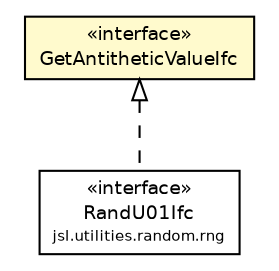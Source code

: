 #!/usr/local/bin/dot
#
# Class diagram 
# Generated by UMLGraph version 5.4 (http://www.umlgraph.org/)
#

digraph G {
	edge [fontname="Helvetica",fontsize=10,labelfontname="Helvetica",labelfontsize=10];
	node [fontname="Helvetica",fontsize=10,shape=plaintext];
	nodesep=0.25;
	ranksep=0.5;
	// jsl.utilities.random.GetAntitheticValueIfc
	c91493 [label=<<table title="jsl.utilities.random.GetAntitheticValueIfc" border="0" cellborder="1" cellspacing="0" cellpadding="2" port="p" bgcolor="lemonChiffon" href="./GetAntitheticValueIfc.html">
		<tr><td><table border="0" cellspacing="0" cellpadding="1">
<tr><td align="center" balign="center"> &#171;interface&#187; </td></tr>
<tr><td align="center" balign="center"> GetAntitheticValueIfc </td></tr>
		</table></td></tr>
		</table>>, URL="./GetAntitheticValueIfc.html", fontname="Helvetica", fontcolor="black", fontsize=9.0];
	// jsl.utilities.random.rng.RandU01Ifc
	c91559 [label=<<table title="jsl.utilities.random.rng.RandU01Ifc" border="0" cellborder="1" cellspacing="0" cellpadding="2" port="p" href="./rng/RandU01Ifc.html">
		<tr><td><table border="0" cellspacing="0" cellpadding="1">
<tr><td align="center" balign="center"> &#171;interface&#187; </td></tr>
<tr><td align="center" balign="center"> RandU01Ifc </td></tr>
<tr><td align="center" balign="center"><font point-size="7.0"> jsl.utilities.random.rng </font></td></tr>
		</table></td></tr>
		</table>>, URL="./rng/RandU01Ifc.html", fontname="Helvetica", fontcolor="black", fontsize=9.0];
	//jsl.utilities.random.rng.RandU01Ifc implements jsl.utilities.random.GetAntitheticValueIfc
	c91493:p -> c91559:p [dir=back,arrowtail=empty,style=dashed];
}


